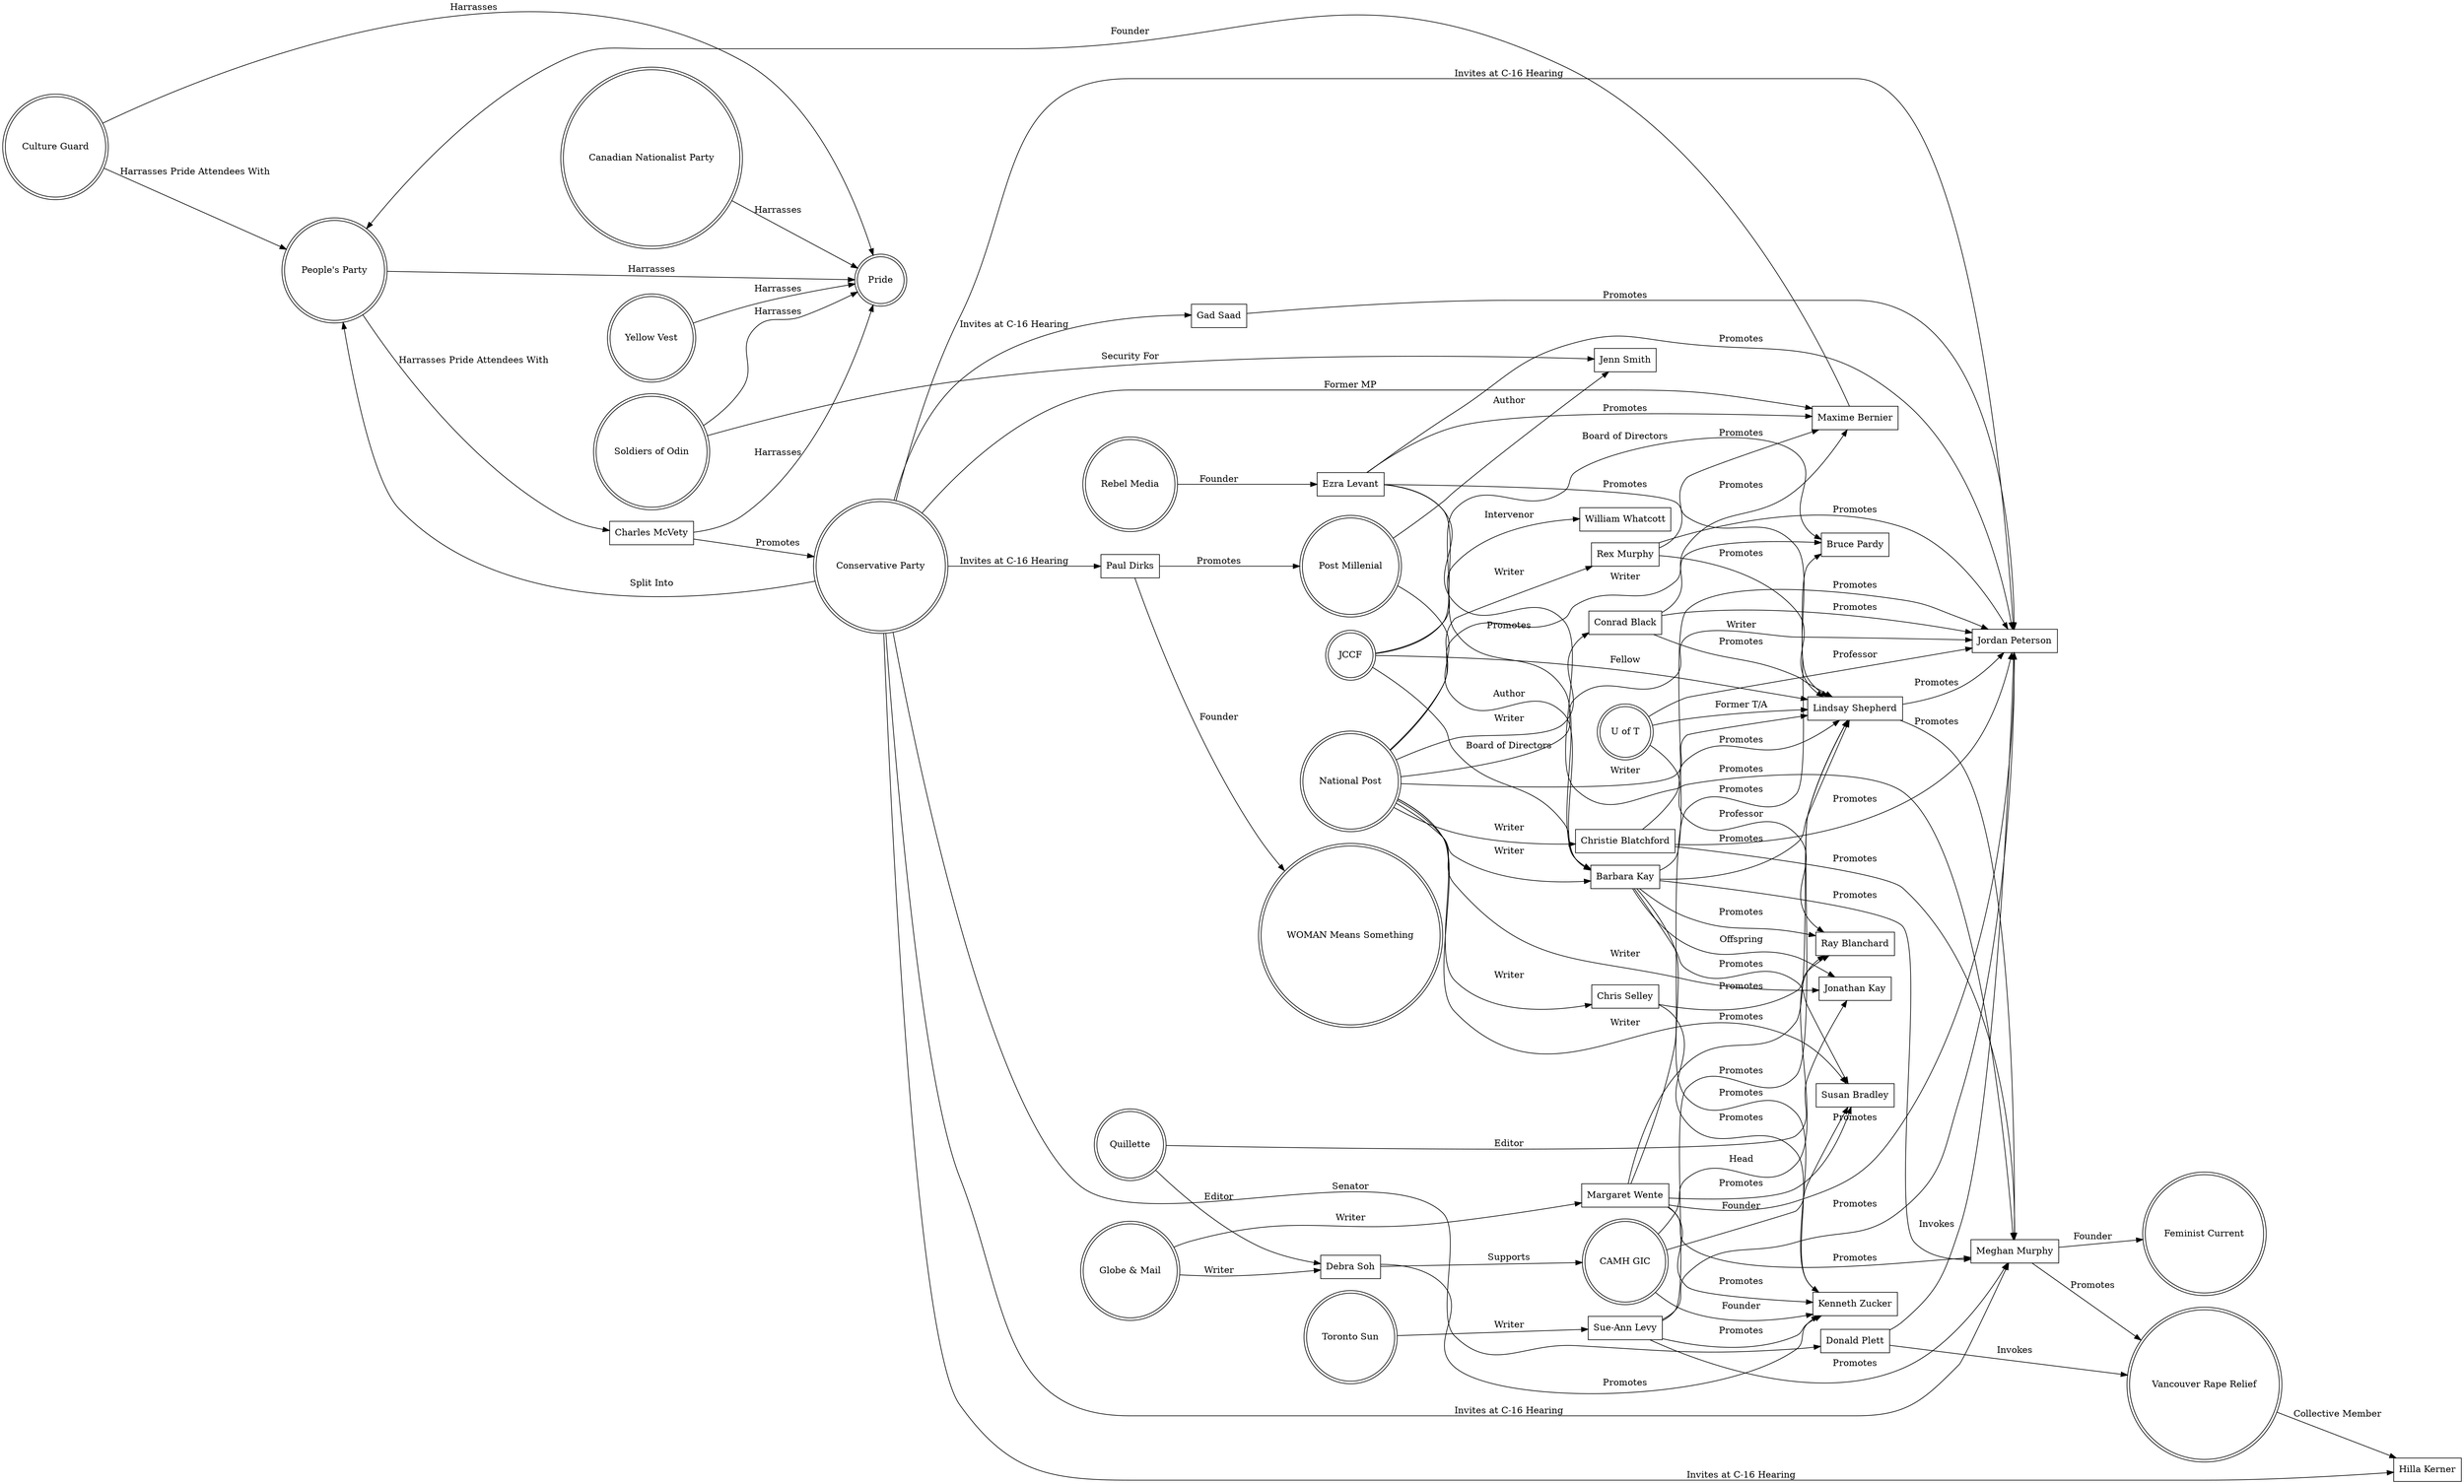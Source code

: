 digraph transphobes {
    rankdir=LR;
    node [shape = doublecircle]; "Pride" "Culture Guard" "Soldiers of Odin" "Yellow Vest" "Canadian Nationalist Party" "National Post" "JCCF" "Conservative Party" "Globe & Mail" "Toronto Sun" "People's Party" "Post Millenial" "WOMAN Means Something" "Rebel Media" "CAMH GIC" "Vancouver Rape Relief" "Feminist Current" "U of T" "Quillette";
    node [shape = rectangle];
    
    "Canadian Nationalist Party" -> "Pride" [ label = "Harrasses" ];
    "Charles McVety" -> "Pride" [ label = "Harrasses" ];
    "Culture Guard" -> "Pride" [ label = "Harrasses" ];
    "People's Party" -> "Pride" [ label = "Harrasses" ];
    "Soldiers of Odin" -> "Pride" [ label = "Harrasses" ];
    "Yellow Vest" -> "Pride" [ label = "Harrasses" ];
    
    "Barbara Kay" -> "Jonathan Kay" [ label = "Offspring" ];
    "Barbara Kay" -> "Jordan Peterson" [ label = "Promotes" ];
    "Barbara Kay" -> "Kenneth Zucker" [ label = "Promotes" ];
    "Barbara Kay" -> "Lindsay Shepherd" [ label = "Promotes" ];
    "Barbara Kay" -> "Meghan Murphy" [ label = "Promotes" ];
    "Barbara Kay" -> "Ray Blanchard" [ label = "Promotes" ];
    "Barbara Kay" -> "Susan Bradley" [ label = "Promotes" ];
    "CAMH GIC" -> "Kenneth Zucker" [ label = "Founder" ];
    "CAMH GIC" -> "Ray Blanchard" [ label = "Head" ];
    "CAMH GIC" -> "Susan Bradley" [ label = "Founder" ];
    "Charles McVety" -> "Conservative Party" [ label = "Promotes" ];
    "Christie Blatchford" -> "Jordan Peterson" [ label = "Promotes" ];
    "Christie Blatchford" -> "Lindsay Shepherd" [ label = "Promotes" ];
    "Christie Blatchford" -> "Meghan Murphy" [ label = "Promotes" ];
    "Chris Selley" -> "Kenneth Zucker" [ label = "Promotes" ];
    "Chris Selley" -> "Ray Blanchard" [ label = "Promotes" ];
    "Conrad Black" -> "Jordan Peterson" [ label = "Promotes" ];
    "Conrad Black" -> "Lindsay Shepherd" [ label = "Promotes" ];
    "Conrad Black" -> "Maxime Bernier" [ label = "Promotes" ];
    "Conservative Party" -> "Donald Plett" [ label = "Senator" ];
    "Conservative Party" -> "Gad Saad" [ label = "Invites at C-16 Hearing" ];
    "Conservative Party" -> "Hilla Kerner" [ label = "Invites at C-16 Hearing" ];
    "Conservative Party" -> "Jordan Peterson" [ label = "Invites at C-16 Hearing" ];
    "Conservative Party" -> "Maxime Bernier" [ label = "Former MP" ];
    "Conservative Party" -> "Meghan Murphy" [ label = "Invites at C-16 Hearing" ];
    "Conservative Party" -> "Paul Dirks" [ label = "Invites at C-16 Hearing" ];
    "Conservative Party" -> "People's Party" [ label = "Split Into" ];
    "Culture Guard" -> "People's Party" [ label = "Harrasses Pride Attendees With" ];
    "Debra Soh" -> "CAMH GIC" [ label = "Supports" ];
    "Debra Soh" -> "Kenneth Zucker" [ label = "Promotes" ];
    "Donald Plett" -> "Jordan Peterson" [ label = "Invokes" ];
    "Donald Plett" -> "Vancouver Rape Relief" [ label = "Invokes" ];
    "Ezra Levant" -> "Barbara Kay" [ label = "Promotes" ];
    "Ezra Levant" -> "Jordan Peterson" [ label = "Promotes" ];
    "Ezra Levant" -> "Lindsay Shepherd" [ label = "Promotes" ];
    "Ezra Levant" -> "Maxime Bernier" [ label = "Promotes" ];
    "Ezra Levant" -> "Meghan Murphy" [ label = "Promotes" ];
    "Gad Saad" -> "Jordan Peterson" [ label = "Promotes" ];
    "Globe & Mail" -> "Debra Soh" [ label = "Writer" ];
    "Globe & Mail" -> "Margaret Wente" [ label = "Writer" ];
    "JCCF" -> "Barbara Kay" [ label = "Board of Directors" ];
    "JCCF" -> "Bruce Pardy" [ label = "Board of Directors" ];
    "JCCF" -> "Lindsay Shepherd" [ label = "Fellow" ];
    "JCCF" -> "William Whatcott" [ label = "Intervenor" ]; 
    "Lindsay Shepherd" -> "Jordan Peterson" [ label = "Promotes" ];
    "Lindsay Shepherd" -> "Meghan Murphy" [ label = "Promotes" ];
    "Margaret Wente" -> "Bruce Pardy" [ label = "Promotes" ];
    "Margaret Wente" -> "Jordan Peterson" [ label = "Promotes" ];
    "Margaret Wente" -> "Kenneth Zucker" [ label = "Promotes" ];
    "Margaret Wente" -> "Lindsay Shepherd" [ label = "Promotes" ];
    "Margaret Wente" -> "Meghan Murphy" [ label = "Promotes" ];
    "Margaret Wente" -> "Susan Bradley" [ label = "Promotes" ];
    "Maxime Bernier" -> "People's Party" [ label = "Founder" ];
    "Meghan Murphy" -> "Feminist Current" [ label = "Founder" ];
    "Meghan Murphy" -> "Vancouver Rape Relief" [ label = "Promotes" ]
    "National Post" -> "Barbara Kay" [ label = "Writer" ];
    "National Post" -> "Bruce Pardy" [ label = "Writer" ];
    "National Post" -> "Christie Blatchford" [ label = "Writer" ];
    "National Post" -> "Chris Selley" [ label = "Writer" ];
    "National Post" -> "Conrad Black" [ label = "Writer" ];
    "National Post" -> "Jonathan Kay" [ label = "Writer" ];
    "National Post" -> "Jordan Peterson" [ label = "Writer" ];
    "National Post" -> "Lindsay Shepherd" [ label = "Writer" ];
    "National Post" -> "Rex Murphy" [ label = "Writer" ];
    "National Post" -> "Susan Bradley" [ label = "Writer" ];
    "Paul Dirks" -> "Post Millenial" [ label = "Promotes" ];
    "Paul Dirks" -> "WOMAN Means Something" [ label = "Founder" ];
    "People's Party" -> "Charles McVety" [ label = "Harrasses Pride Attendees With" ];
    "Post Millenial" -> "Barbara Kay" [ label = "Author" ];
    "Post Millenial" -> "Jenn Smith" [ label = "Author" ];
    "Quillette" -> "Jonathan Kay" [ label = "Editor" ];
    "Quillette" -> "Debra Soh" [ label = "Editor" ];
    "Rebel Media" -> "Ezra Levant" [ label = "Founder" ];
    "Rex Murphy" -> "Jordan Peterson" [ label = "Promotes" ];
    "Rex Murphy" -> "Lindsay Shepherd" [ label = "Promotes" ];
    "Rex Murphy" -> "Maxime Bernier" [ label = "Promotes" ];
    "Soldiers of Odin" -> "Jenn Smith" [ label = "Security For" ];
    "Sue-Ann Levy" -> "Jordan Peterson" [ label = "Promotes" ];
    "Sue-Ann Levy" -> "Kenneth Zucker" [ label = "Promotes" ];
    "Sue-Ann Levy" -> "Lindsay Shepherd" [ label = "Promotes" ];
    "Sue-Ann Levy" -> "Meghan Murphy" [ label = "Promotes" ];
    "Toronto Sun" -> "Sue-Ann Levy" [ label = "Writer" ];
    "U of T" -> "Jordan Peterson" [ label = "Professor" ];
    "U of T" -> "Lindsay Shepherd" [ label = "Former T/A" ];
    "U of T" -> "Ray Blanchard" [ label = "Professor" ];
    "Vancouver Rape Relief" -> "Hilla Kerner" [ label = "Collective Member" ];
}

